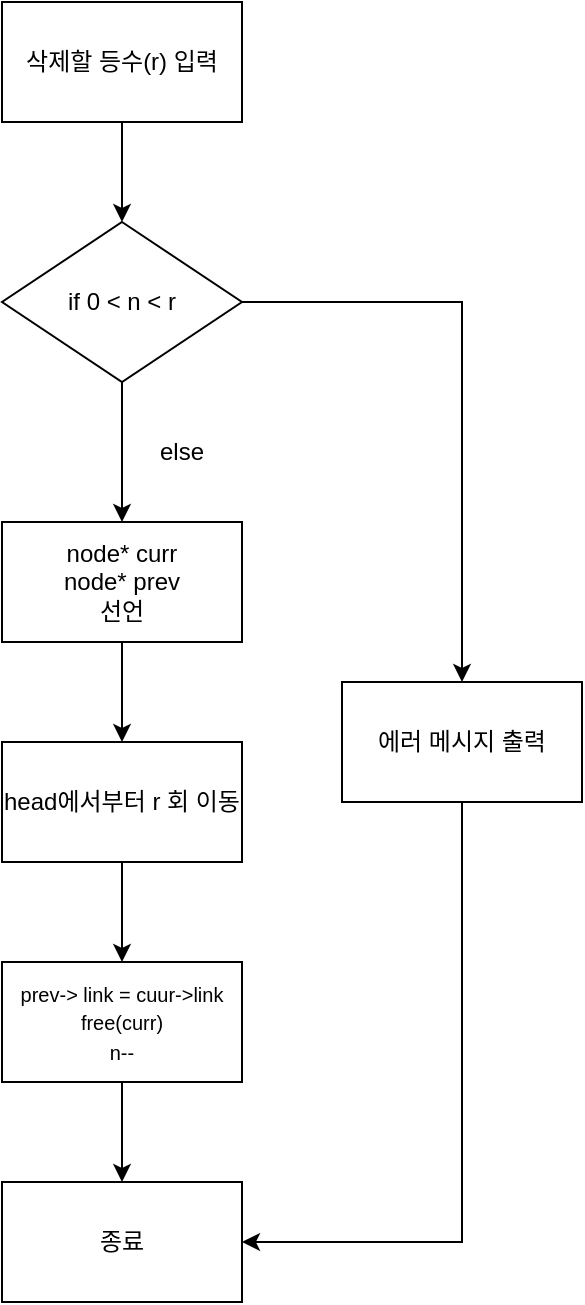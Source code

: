 <mxfile version="21.3.2" type="github">
  <diagram name="페이지-1" id="18N-1RFOP5urDkAWmF82">
    <mxGraphModel dx="474" dy="711" grid="1" gridSize="10" guides="1" tooltips="1" connect="1" arrows="1" fold="1" page="1" pageScale="1" pageWidth="827" pageHeight="1169" math="0" shadow="0">
      <root>
        <mxCell id="0" />
        <mxCell id="1" parent="0" />
        <mxCell id="_Cn8Axl79-eZBRRLsej4-11" style="edgeStyle=orthogonalEdgeStyle;rounded=0;orthogonalLoop=1;jettySize=auto;html=1;exitX=0.5;exitY=1;exitDx=0;exitDy=0;entryX=0.5;entryY=0;entryDx=0;entryDy=0;" edge="1" parent="1" source="_Cn8Axl79-eZBRRLsej4-1" target="_Cn8Axl79-eZBRRLsej4-5">
          <mxGeometry relative="1" as="geometry" />
        </mxCell>
        <mxCell id="_Cn8Axl79-eZBRRLsej4-1" value="삭제할 등수(r) 입력" style="rounded=0;whiteSpace=wrap;html=1;" vertex="1" parent="1">
          <mxGeometry x="110" y="140" width="120" height="60" as="geometry" />
        </mxCell>
        <mxCell id="_Cn8Axl79-eZBRRLsej4-12" style="edgeStyle=orthogonalEdgeStyle;rounded=0;orthogonalLoop=1;jettySize=auto;html=1;entryX=0.5;entryY=0;entryDx=0;entryDy=0;" edge="1" parent="1" source="_Cn8Axl79-eZBRRLsej4-2" target="_Cn8Axl79-eZBRRLsej4-3">
          <mxGeometry relative="1" as="geometry" />
        </mxCell>
        <mxCell id="_Cn8Axl79-eZBRRLsej4-2" value="node* curr&lt;br&gt;node* prev&lt;br&gt;선언" style="rounded=0;whiteSpace=wrap;html=1;" vertex="1" parent="1">
          <mxGeometry x="110" y="400" width="120" height="60" as="geometry" />
        </mxCell>
        <mxCell id="_Cn8Axl79-eZBRRLsej4-15" style="edgeStyle=orthogonalEdgeStyle;rounded=0;orthogonalLoop=1;jettySize=auto;html=1;exitX=0.5;exitY=1;exitDx=0;exitDy=0;entryX=0.5;entryY=0;entryDx=0;entryDy=0;" edge="1" parent="1" source="_Cn8Axl79-eZBRRLsej4-3" target="_Cn8Axl79-eZBRRLsej4-13">
          <mxGeometry relative="1" as="geometry" />
        </mxCell>
        <mxCell id="_Cn8Axl79-eZBRRLsej4-3" value="head에서부터 r 회 이동" style="rounded=0;whiteSpace=wrap;html=1;" vertex="1" parent="1">
          <mxGeometry x="110" y="510" width="120" height="60" as="geometry" />
        </mxCell>
        <mxCell id="_Cn8Axl79-eZBRRLsej4-8" style="edgeStyle=orthogonalEdgeStyle;rounded=0;orthogonalLoop=1;jettySize=auto;html=1;exitX=1;exitY=0.5;exitDx=0;exitDy=0;entryX=0.5;entryY=0;entryDx=0;entryDy=0;" edge="1" parent="1" source="_Cn8Axl79-eZBRRLsej4-5" target="_Cn8Axl79-eZBRRLsej4-7">
          <mxGeometry relative="1" as="geometry" />
        </mxCell>
        <mxCell id="_Cn8Axl79-eZBRRLsej4-9" style="edgeStyle=orthogonalEdgeStyle;rounded=0;orthogonalLoop=1;jettySize=auto;html=1;exitX=0.5;exitY=1;exitDx=0;exitDy=0;entryX=0.5;entryY=0;entryDx=0;entryDy=0;" edge="1" parent="1" source="_Cn8Axl79-eZBRRLsej4-5" target="_Cn8Axl79-eZBRRLsej4-2">
          <mxGeometry relative="1" as="geometry" />
        </mxCell>
        <mxCell id="_Cn8Axl79-eZBRRLsej4-5" value="if 0 &amp;lt; n &amp;lt; r" style="rhombus;whiteSpace=wrap;html=1;" vertex="1" parent="1">
          <mxGeometry x="110" y="250" width="120" height="80" as="geometry" />
        </mxCell>
        <mxCell id="_Cn8Axl79-eZBRRLsej4-17" style="edgeStyle=orthogonalEdgeStyle;rounded=0;orthogonalLoop=1;jettySize=auto;html=1;entryX=1;entryY=0.5;entryDx=0;entryDy=0;exitX=0.5;exitY=1;exitDx=0;exitDy=0;" edge="1" parent="1" source="_Cn8Axl79-eZBRRLsej4-7" target="_Cn8Axl79-eZBRRLsej4-14">
          <mxGeometry relative="1" as="geometry" />
        </mxCell>
        <mxCell id="_Cn8Axl79-eZBRRLsej4-7" value="에러 메시지 출력" style="rounded=0;whiteSpace=wrap;html=1;" vertex="1" parent="1">
          <mxGeometry x="280" y="480" width="120" height="60" as="geometry" />
        </mxCell>
        <mxCell id="_Cn8Axl79-eZBRRLsej4-10" value="else" style="text;html=1;strokeColor=none;fillColor=none;align=center;verticalAlign=middle;whiteSpace=wrap;rounded=0;" vertex="1" parent="1">
          <mxGeometry x="170" y="350" width="60" height="30" as="geometry" />
        </mxCell>
        <mxCell id="_Cn8Axl79-eZBRRLsej4-16" style="edgeStyle=orthogonalEdgeStyle;rounded=0;orthogonalLoop=1;jettySize=auto;html=1;entryX=0.5;entryY=0;entryDx=0;entryDy=0;" edge="1" parent="1" source="_Cn8Axl79-eZBRRLsej4-13" target="_Cn8Axl79-eZBRRLsej4-14">
          <mxGeometry relative="1" as="geometry" />
        </mxCell>
        <mxCell id="_Cn8Axl79-eZBRRLsej4-13" value="&lt;font style=&quot;font-size: 10px;&quot;&gt;prev-&amp;gt; link = cuur-&amp;gt;link&lt;br&gt;free(curr)&lt;br&gt;n--&lt;br&gt;&lt;/font&gt;" style="rounded=0;whiteSpace=wrap;html=1;" vertex="1" parent="1">
          <mxGeometry x="110" y="620" width="120" height="60" as="geometry" />
        </mxCell>
        <mxCell id="_Cn8Axl79-eZBRRLsej4-14" value="종료" style="rounded=0;whiteSpace=wrap;html=1;" vertex="1" parent="1">
          <mxGeometry x="110" y="730" width="120" height="60" as="geometry" />
        </mxCell>
      </root>
    </mxGraphModel>
  </diagram>
</mxfile>

